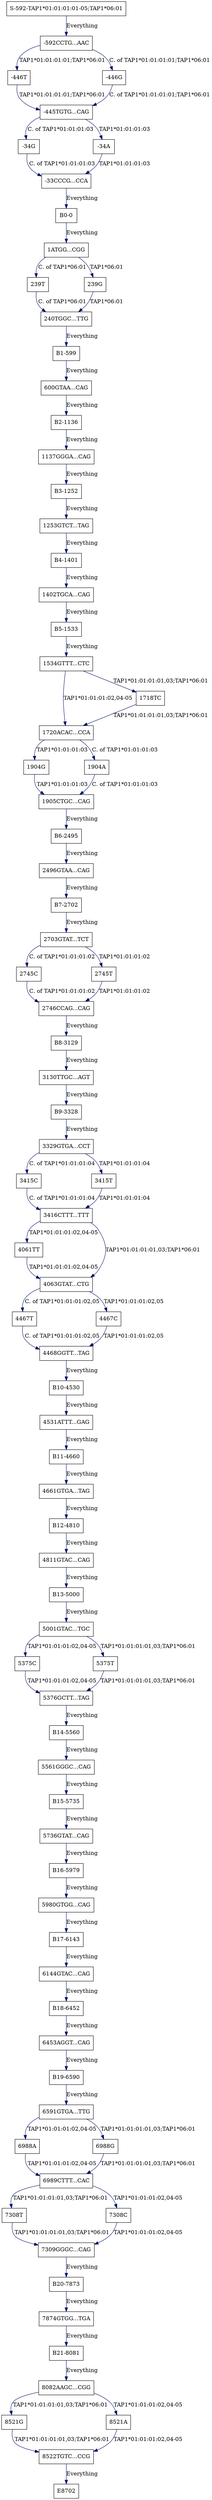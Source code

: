 digraph G {
  "5375C" [shape=box, ];
  "B5-1533" [shape=box, ];
  "E8702" [shape=box, ];
  "6591GTGA...TTG" [shape=box, ];
  "8082AAGC...CGG" [shape=box, ];
  "-34G" [shape=box, ];
  "7308T" [shape=box, ];
  "B14-5560" [shape=box, ];
  "B15-5735" [shape=box, ];
  "-592CCTG...AAC" [shape=box, ];
  "-445TGTG...CAG" [shape=box, ];
  "240TGGC...TTG" [shape=box, ];
  "5376GCTT...TAG" [shape=box, ];
  "B21-8081" [shape=box, ];
  "4661GTGA...TAG" [shape=box, ];
  "7308C" [shape=box, ];
  "239T" [shape=box, ];
  "2745C" [shape=box, ];
  "4061TT" [shape=box, ];
  "5980GTGG...CAG" [shape=box, ];
  "1253GTCT...TAG" [shape=box, ];
  "600GTAA...CAG" [shape=box, ];
  "8521G" [shape=box, ];
  "1402TGCA...CAG" [shape=box, ];
  "7309GGGC...CAG" [shape=box, ];
  "S-592-TAP1*01:01:01:01-05;TAP1*06:01" [shape=box, ];
  "B18-6452" [shape=box, ];
  "3416CTTT...TTT" [shape=box, ];
  "3329GTGA...CCT" [shape=box, ];
  "B11-4660" [shape=box, ];
  "B1-599" [shape=box, ];
  "5001GTAC...TGC" [shape=box, ];
  "5736GTAT...CAG" [shape=box, ];
  "B20-7873" [shape=box, ];
  "3415C" [shape=box, ];
  "1904G" [shape=box, ];
  "5561GGGC...CAG" [shape=box, ];
  "6988A" [shape=box, ];
  "1534GTTT...CTC" [shape=box, ];
  "B13-5000" [shape=box, ];
  "2745T" [shape=box, ];
  "4467T" [shape=box, ];
  "B2-1136" [shape=box, ];
  "4063GTAT...CTG" [shape=box, ];
  "6989CTTT...CAC" [shape=box, ];
  "1137GGGA...CAG" [shape=box, ];
  "-34A" [shape=box, ];
  "B8-3129" [shape=box, ];
  "5375T" [shape=box, ];
  "2496GTAA...CAG" [shape=box, ];
  "3415T" [shape=box, ];
  "B4-1401" [shape=box, ];
  "4467C" [shape=box, ];
  "B0-0" [shape=box, ];
  "B12-4810" [shape=box, ];
  "8522TGTC...CCG" [shape=box, ];
  "2746CCAG...CAG" [shape=box, ];
  "B9-3328" [shape=box, ];
  "1904A" [shape=box, ];
  "-446T" [shape=box, ];
  "1720ACAC...CCA" [shape=box, ];
  "B3-1252" [shape=box, ];
  "-33CCCG...CCA" [shape=box, ];
  "3130TTGC...AGT" [shape=box, ];
  "B17-6143" [shape=box, ];
  "4811GTAC...CAG" [shape=box, ];
  "6988G" [shape=box, ];
  "-446G" [shape=box, ];
  "7874GTGG...TGA" [shape=box, ];
  "B19-6590" [shape=box, ];
  "6144GTAC...CAG" [shape=box, ];
  "239G" [shape=box, ];
  "1718TC" [shape=box, ];
  "1ATGG...CGG" [shape=box, ];
  "B10-4530" [shape=box, ];
  "4468GGTT...TAG" [shape=box, ];
  "4531ATTT...GAG" [shape=box, ];
  "1905CTGC...CAG" [shape=box, ];
  "8521A" [shape=box, ];
  "6453AGGT...CAG" [shape=box, ];
  "B7-2702" [shape=box, ];
  "B6-2495" [shape=box, ];
  "2703GTAT...TCT" [shape=box, ];
  "B16-5979" [shape=box, ];
  
  
  edge [color="#001267", ];
  "5375C" -> "5376GCTT...TAG" [label="TAP1*01:01:01:02,04-05", ];
  "B5-1533" -> "1534GTTT...CTC" [label="Everything", ];
  "6591GTGA...TTG" -> "6988A" [label="TAP1*01:01:01:02,04-05", ];
  "6591GTGA...TTG" -> "6988G" [label="TAP1*01:01:01:01,03;TAP1*06:01", ];
  "8082AAGC...CGG" -> "8521A" [label="TAP1*01:01:01:02,04-05", ];
  "8082AAGC...CGG" -> "8521G" [label="TAP1*01:01:01:01,03;TAP1*06:01", ];
  "-34G" -> "-33CCCG...CCA" [label="C. of TAP1*01:01:01:03", ];
  "7308T" -> "7309GGGC...CAG" [label="TAP1*01:01:01:01,03;TAP1*06:01", ];
  "B14-5560" -> "5561GGGC...CAG" [label="Everything", ];
  "B15-5735" -> "5736GTAT...CAG" [label="Everything", ];
  "-592CCTG...AAC" -> "-446G" [label="C. of TAP1*01:01:01:01;TAP1*06:01", ];
  "-592CCTG...AAC" -> "-446T" [label="TAP1*01:01:01:01;TAP1*06:01", ];
  "-445TGTG...CAG" -> "-34A" [label="TAP1*01:01:01:03", ];
  "-445TGTG...CAG" -> "-34G" [label="C. of TAP1*01:01:01:03", ];
  "240TGGC...TTG" -> "B1-599" [label="Everything", ];
  "5376GCTT...TAG" -> "B14-5560" [label="Everything", ];
  "B21-8081" -> "8082AAGC...CGG" [label="Everything", ];
  "4661GTGA...TAG" -> "B12-4810" [label="Everything", ];
  "7308C" -> "7309GGGC...CAG" [label="TAP1*01:01:01:02,04-05", ];
  "239T" -> "240TGGC...TTG" [label="C. of TAP1*06:01", ];
  "2745C" -> "2746CCAG...CAG" [label="C. of TAP1*01:01:01:02", ];
  "4061TT" -> "4063GTAT...CTG" [label="TAP1*01:01:01:02,04-05", ];
  "5980GTGG...CAG" -> "B17-6143" [label="Everything", ];
  "1253GTCT...TAG" -> "B4-1401" [label="Everything", ];
  "600GTAA...CAG" -> "B2-1136" [label="Everything", ];
  "8521G" -> "8522TGTC...CCG" [label="TAP1*01:01:01:01,03;TAP1*06:01", ];
  "1402TGCA...CAG" -> "B5-1533" [label="Everything", ];
  "7309GGGC...CAG" -> "B20-7873" [label="Everything", ];
  "S-592-TAP1*01:01:01:01-05;TAP1*06:01" -> "-592CCTG...AAC" [label="Everything",
                                                              ];
  "B18-6452" -> "6453AGGT...CAG" [label="Everything", ];
  "3416CTTT...TTT" -> "4061TT" [label="TAP1*01:01:01:02,04-05", ];
  "3416CTTT...TTT" -> "4063GTAT...CTG" [label="TAP1*01:01:01:01,03;TAP1*06:01",
                                        ];
  "3329GTGA...CCT" -> "3415C" [label="C. of TAP1*01:01:01:04", ];
  "3329GTGA...CCT" -> "3415T" [label="TAP1*01:01:01:04", ];
  "B11-4660" -> "4661GTGA...TAG" [label="Everything", ];
  "B1-599" -> "600GTAA...CAG" [label="Everything", ];
  "5001GTAC...TGC" -> "5375C" [label="TAP1*01:01:01:02,04-05", ];
  "5001GTAC...TGC" -> "5375T" [label="TAP1*01:01:01:01,03;TAP1*06:01", ];
  "5736GTAT...CAG" -> "B16-5979" [label="Everything", ];
  "B20-7873" -> "7874GTGG...TGA" [label="Everything", ];
  "3415C" -> "3416CTTT...TTT" [label="C. of TAP1*01:01:01:04", ];
  "1904G" -> "1905CTGC...CAG" [label="TAP1*01:01:01:03", ];
  "5561GGGC...CAG" -> "B15-5735" [label="Everything", ];
  "6988A" -> "6989CTTT...CAC" [label="TAP1*01:01:01:02,04-05", ];
  "1534GTTT...CTC" -> "1718TC" [label="TAP1*01:01:01:01,03;TAP1*06:01", ];
  "1534GTTT...CTC" -> "1720ACAC...CCA" [label="TAP1*01:01:01:02,04-05", ];
  "B13-5000" -> "5001GTAC...TGC" [label="Everything", ];
  "2745T" -> "2746CCAG...CAG" [label="TAP1*01:01:01:02", ];
  "4467T" -> "4468GGTT...TAG" [label="C. of TAP1*01:01:01:02,05", ];
  "B2-1136" -> "1137GGGA...CAG" [label="Everything", ];
  "4063GTAT...CTG" -> "4467C" [label="TAP1*01:01:01:02,05", ];
  "4063GTAT...CTG" -> "4467T" [label="C. of TAP1*01:01:01:02,05", ];
  "6989CTTT...CAC" -> "7308C" [label="TAP1*01:01:01:02,04-05", ];
  "6989CTTT...CAC" -> "7308T" [label="TAP1*01:01:01:01,03;TAP1*06:01", ];
  "1137GGGA...CAG" -> "B3-1252" [label="Everything", ];
  "-34A" -> "-33CCCG...CCA" [label="TAP1*01:01:01:03", ];
  "B8-3129" -> "3130TTGC...AGT" [label="Everything", ];
  "5375T" -> "5376GCTT...TAG" [label="TAP1*01:01:01:01,03;TAP1*06:01", ];
  "2496GTAA...CAG" -> "B7-2702" [label="Everything", ];
  "3415T" -> "3416CTTT...TTT" [label="TAP1*01:01:01:04", ];
  "B4-1401" -> "1402TGCA...CAG" [label="Everything", ];
  "4467C" -> "4468GGTT...TAG" [label="TAP1*01:01:01:02,05", ];
  "B0-0" -> "1ATGG...CGG" [label="Everything", ];
  "B12-4810" -> "4811GTAC...CAG" [label="Everything", ];
  "8522TGTC...CCG" -> "E8702" [label="Everything", ];
  "2746CCAG...CAG" -> "B8-3129" [label="Everything", ];
  "B9-3328" -> "3329GTGA...CCT" [label="Everything", ];
  "1904A" -> "1905CTGC...CAG" [label="C. of TAP1*01:01:01:03", ];
  "-446T" -> "-445TGTG...CAG" [label="TAP1*01:01:01:01;TAP1*06:01", ];
  "1720ACAC...CCA" -> "1904A" [label="C. of TAP1*01:01:01:03", ];
  "1720ACAC...CCA" -> "1904G" [label="TAP1*01:01:01:03", ];
  "B3-1252" -> "1253GTCT...TAG" [label="Everything", ];
  "-33CCCG...CCA" -> "B0-0" [label="Everything", ];
  "3130TTGC...AGT" -> "B9-3328" [label="Everything", ];
  "B17-6143" -> "6144GTAC...CAG" [label="Everything", ];
  "4811GTAC...CAG" -> "B13-5000" [label="Everything", ];
  "6988G" -> "6989CTTT...CAC" [label="TAP1*01:01:01:01,03;TAP1*06:01", ];
  "-446G" -> "-445TGTG...CAG" [label="C. of TAP1*01:01:01:01;TAP1*06:01", ];
  "7874GTGG...TGA" -> "B21-8081" [label="Everything", ];
  "B19-6590" -> "6591GTGA...TTG" [label="Everything", ];
  "6144GTAC...CAG" -> "B18-6452" [label="Everything", ];
  "239G" -> "240TGGC...TTG" [label="TAP1*06:01", ];
  "1718TC" -> "1720ACAC...CCA" [label="TAP1*01:01:01:01,03;TAP1*06:01", ];
  "1ATGG...CGG" -> "239G" [label="TAP1*06:01", ];
  "1ATGG...CGG" -> "239T" [label="C. of TAP1*06:01", ];
  "B10-4530" -> "4531ATTT...GAG" [label="Everything", ];
  "4468GGTT...TAG" -> "B10-4530" [label="Everything", ];
  "4531ATTT...GAG" -> "B11-4660" [label="Everything", ];
  "1905CTGC...CAG" -> "B6-2495" [label="Everything", ];
  "8521A" -> "8522TGTC...CCG" [label="TAP1*01:01:01:02,04-05", ];
  "6453AGGT...CAG" -> "B19-6590" [label="Everything", ];
  "B7-2702" -> "2703GTAT...TCT" [label="Everything", ];
  "B6-2495" -> "2496GTAA...CAG" [label="Everything", ];
  "2703GTAT...TCT" -> "2745C" [label="C. of TAP1*01:01:01:02", ];
  "2703GTAT...TCT" -> "2745T" [label="TAP1*01:01:01:02", ];
  "B16-5979" -> "5980GTGG...CAG" [label="Everything", ];
  
  }